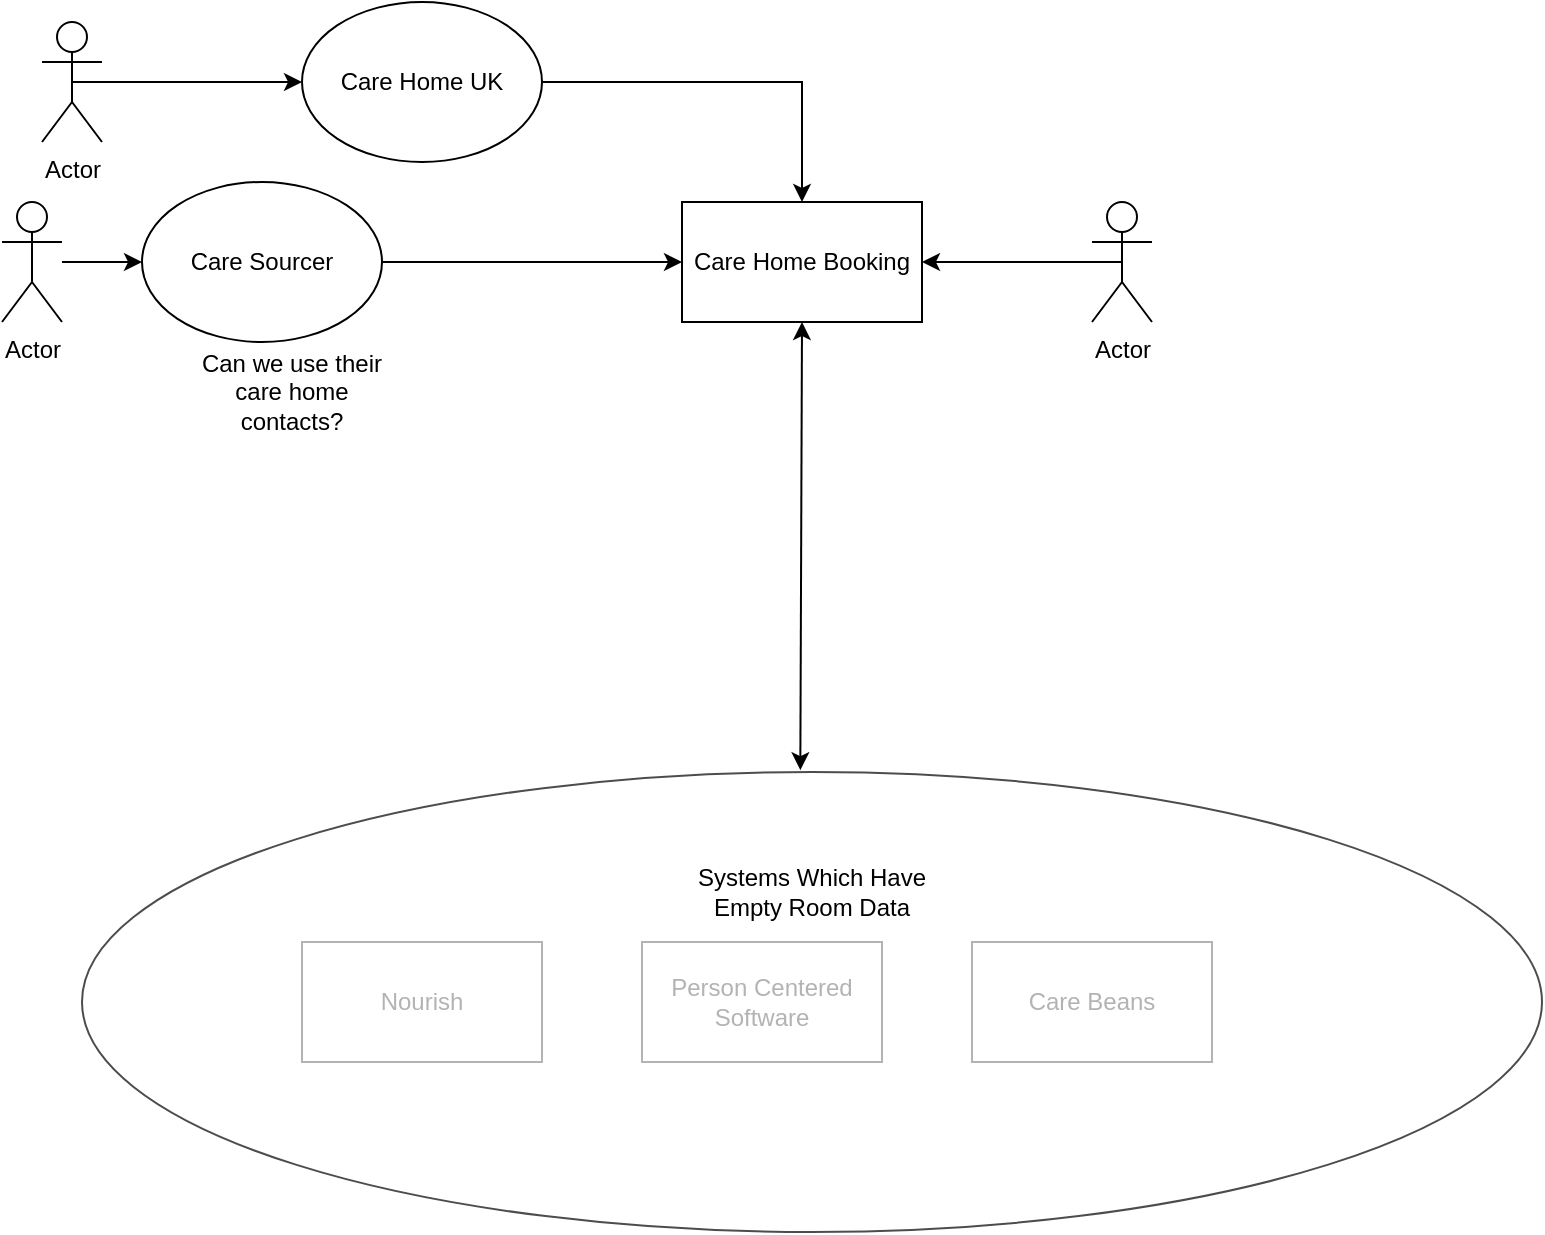 <mxfile version="21.2.9" type="github">
  <diagram name="Page-1" id="h-LSnoR79d28a6ib0NwK">
    <mxGraphModel dx="2284" dy="760" grid="1" gridSize="10" guides="1" tooltips="1" connect="1" arrows="1" fold="1" page="1" pageScale="1" pageWidth="850" pageHeight="1100" math="0" shadow="0">
      <root>
        <mxCell id="0" />
        <mxCell id="1" parent="0" />
        <mxCell id="FpJJN7stxPnx7Uketv6n-2" value="Care Home Booking" style="rounded=0;whiteSpace=wrap;html=1;" vertex="1" parent="1">
          <mxGeometry x="220" y="110" width="120" height="60" as="geometry" />
        </mxCell>
        <mxCell id="FpJJN7stxPnx7Uketv6n-3" value="Nourish" style="rounded=0;whiteSpace=wrap;html=1;" vertex="1" parent="1">
          <mxGeometry x="30" y="480" width="120" height="60" as="geometry" />
        </mxCell>
        <mxCell id="FpJJN7stxPnx7Uketv6n-4" value="Person Centered Software" style="rounded=0;whiteSpace=wrap;html=1;" vertex="1" parent="1">
          <mxGeometry x="200" y="480" width="120" height="60" as="geometry" />
        </mxCell>
        <mxCell id="FpJJN7stxPnx7Uketv6n-5" value="Care Beans" style="rounded=0;whiteSpace=wrap;html=1;" vertex="1" parent="1">
          <mxGeometry x="365" y="480" width="120" height="60" as="geometry" />
        </mxCell>
        <mxCell id="FpJJN7stxPnx7Uketv6n-7" value="" style="ellipse;whiteSpace=wrap;html=1;opacity=70;" vertex="1" parent="1">
          <mxGeometry x="-80" y="395" width="730" height="230" as="geometry" />
        </mxCell>
        <mxCell id="FpJJN7stxPnx7Uketv6n-9" value="Systems Which Have Empty Room Data" style="text;html=1;strokeColor=none;fillColor=none;align=center;verticalAlign=middle;whiteSpace=wrap;rounded=0;" vertex="1" parent="1">
          <mxGeometry x="220" y="440" width="130" height="30" as="geometry" />
        </mxCell>
        <mxCell id="FpJJN7stxPnx7Uketv6n-10" value="" style="endArrow=classic;startArrow=classic;html=1;rounded=0;exitX=0.492;exitY=-0.004;exitDx=0;exitDy=0;exitPerimeter=0;" edge="1" parent="1" source="FpJJN7stxPnx7Uketv6n-7">
          <mxGeometry width="50" height="50" relative="1" as="geometry">
            <mxPoint x="230" y="220" as="sourcePoint" />
            <mxPoint x="280" y="170" as="targetPoint" />
          </mxGeometry>
        </mxCell>
        <mxCell id="FpJJN7stxPnx7Uketv6n-12" value="" style="edgeStyle=orthogonalEdgeStyle;rounded=0;orthogonalLoop=1;jettySize=auto;html=1;" edge="1" parent="1" source="FpJJN7stxPnx7Uketv6n-11" target="FpJJN7stxPnx7Uketv6n-2">
          <mxGeometry relative="1" as="geometry" />
        </mxCell>
        <mxCell id="FpJJN7stxPnx7Uketv6n-11" value="Care Sourcer" style="ellipse;whiteSpace=wrap;html=1;" vertex="1" parent="1">
          <mxGeometry x="-50" y="100" width="120" height="80" as="geometry" />
        </mxCell>
        <mxCell id="FpJJN7stxPnx7Uketv6n-14" value="" style="edgeStyle=orthogonalEdgeStyle;rounded=0;orthogonalLoop=1;jettySize=auto;html=1;" edge="1" parent="1" source="FpJJN7stxPnx7Uketv6n-13" target="FpJJN7stxPnx7Uketv6n-11">
          <mxGeometry relative="1" as="geometry" />
        </mxCell>
        <mxCell id="FpJJN7stxPnx7Uketv6n-13" value="Actor" style="shape=umlActor;verticalLabelPosition=bottom;verticalAlign=top;html=1;outlineConnect=0;" vertex="1" parent="1">
          <mxGeometry x="-120" y="110" width="30" height="60" as="geometry" />
        </mxCell>
        <mxCell id="FpJJN7stxPnx7Uketv6n-17" style="edgeStyle=orthogonalEdgeStyle;rounded=0;orthogonalLoop=1;jettySize=auto;html=1;exitX=0.5;exitY=0.5;exitDx=0;exitDy=0;exitPerimeter=0;entryX=1;entryY=0.5;entryDx=0;entryDy=0;" edge="1" parent="1" source="FpJJN7stxPnx7Uketv6n-15" target="FpJJN7stxPnx7Uketv6n-2">
          <mxGeometry relative="1" as="geometry" />
        </mxCell>
        <mxCell id="FpJJN7stxPnx7Uketv6n-15" value="Actor" style="shape=umlActor;verticalLabelPosition=bottom;verticalAlign=top;html=1;outlineConnect=0;" vertex="1" parent="1">
          <mxGeometry x="425" y="110" width="30" height="60" as="geometry" />
        </mxCell>
        <mxCell id="FpJJN7stxPnx7Uketv6n-20" value="" style="edgeStyle=orthogonalEdgeStyle;rounded=0;orthogonalLoop=1;jettySize=auto;html=1;" edge="1" parent="1" source="FpJJN7stxPnx7Uketv6n-19" target="FpJJN7stxPnx7Uketv6n-2">
          <mxGeometry relative="1" as="geometry" />
        </mxCell>
        <mxCell id="FpJJN7stxPnx7Uketv6n-19" value="Care Home UK" style="ellipse;whiteSpace=wrap;html=1;" vertex="1" parent="1">
          <mxGeometry x="30" y="10" width="120" height="80" as="geometry" />
        </mxCell>
        <mxCell id="FpJJN7stxPnx7Uketv6n-22" style="edgeStyle=orthogonalEdgeStyle;rounded=0;orthogonalLoop=1;jettySize=auto;html=1;exitX=0.5;exitY=0.5;exitDx=0;exitDy=0;exitPerimeter=0;" edge="1" parent="1" source="FpJJN7stxPnx7Uketv6n-21" target="FpJJN7stxPnx7Uketv6n-19">
          <mxGeometry relative="1" as="geometry" />
        </mxCell>
        <mxCell id="FpJJN7stxPnx7Uketv6n-21" value="Actor" style="shape=umlActor;verticalLabelPosition=bottom;verticalAlign=top;html=1;outlineConnect=0;" vertex="1" parent="1">
          <mxGeometry x="-100" y="20" width="30" height="60" as="geometry" />
        </mxCell>
        <mxCell id="FpJJN7stxPnx7Uketv6n-23" value="Can we use their care home contacts?" style="text;html=1;strokeColor=none;fillColor=none;align=center;verticalAlign=middle;whiteSpace=wrap;rounded=0;" vertex="1" parent="1">
          <mxGeometry x="-30" y="190" width="110" height="30" as="geometry" />
        </mxCell>
      </root>
    </mxGraphModel>
  </diagram>
</mxfile>
